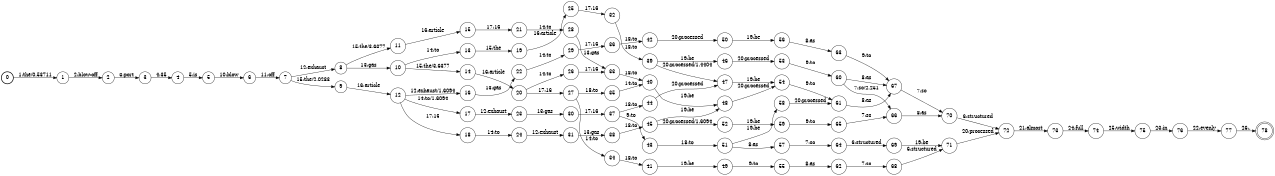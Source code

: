 digraph FST {
rankdir = LR;
size = "8.5,11";
label = "";
center = 1;
orientation = Portrait;
ranksep = "0.4";
nodesep = "0.25";
0 [label = "0", shape = circle, style = bold, fontsize = 14]
	0 -> 1 [label = "1:the/0.53711", fontsize = 14];
1 [label = "1", shape = circle, style = solid, fontsize = 14]
	1 -> 2 [label = "2:blow-off", fontsize = 14];
2 [label = "2", shape = circle, style = solid, fontsize = 14]
	2 -> 3 [label = "3:port", fontsize = 14];
3 [label = "3", shape = circle, style = solid, fontsize = 14]
	3 -> 4 [label = "4:35", fontsize = 14];
4 [label = "4", shape = circle, style = solid, fontsize = 14]
	4 -> 5 [label = "5:is", fontsize = 14];
5 [label = "5", shape = circle, style = solid, fontsize = 14]
	5 -> 6 [label = "10:blow", fontsize = 14];
6 [label = "6", shape = circle, style = solid, fontsize = 14]
	6 -> 7 [label = "11:off", fontsize = 14];
7 [label = "7", shape = circle, style = solid, fontsize = 14]
	7 -> 9 [label = "15:the/2.0283", fontsize = 14];
	7 -> 8 [label = "12:exhaust", fontsize = 14];
8 [label = "8", shape = circle, style = solid, fontsize = 14]
	8 -> 11 [label = "15:the/3.6377", fontsize = 14];
	8 -> 10 [label = "13:gas", fontsize = 14];
9 [label = "9", shape = circle, style = solid, fontsize = 14]
	9 -> 12 [label = "16:article", fontsize = 14];
10 [label = "10", shape = circle, style = solid, fontsize = 14]
	10 -> 14 [label = "15:the/3.6377", fontsize = 14];
	10 -> 13 [label = "14:to", fontsize = 14];
11 [label = "11", shape = circle, style = solid, fontsize = 14]
	11 -> 15 [label = "16:article", fontsize = 14];
12 [label = "12", shape = circle, style = solid, fontsize = 14]
	12 -> 16 [label = "12:exhaust/1.6094", fontsize = 14];
	12 -> 17 [label = "14:to/1.6094", fontsize = 14];
	12 -> 18 [label = "17:16", fontsize = 14];
13 [label = "13", shape = circle, style = solid, fontsize = 14]
	13 -> 19 [label = "15:the", fontsize = 14];
14 [label = "14", shape = circle, style = solid, fontsize = 14]
	14 -> 20 [label = "16:article", fontsize = 14];
15 [label = "15", shape = circle, style = solid, fontsize = 14]
	15 -> 21 [label = "17:16", fontsize = 14];
16 [label = "16", shape = circle, style = solid, fontsize = 14]
	16 -> 22 [label = "13:gas", fontsize = 14];
17 [label = "17", shape = circle, style = solid, fontsize = 14]
	17 -> 23 [label = "12:exhaust", fontsize = 14];
18 [label = "18", shape = circle, style = solid, fontsize = 14]
	18 -> 24 [label = "14:to", fontsize = 14];
19 [label = "19", shape = circle, style = solid, fontsize = 14]
	19 -> 25 [label = "16:article", fontsize = 14];
20 [label = "20", shape = circle, style = solid, fontsize = 14]
	20 -> 26 [label = "14:to", fontsize = 14];
	20 -> 27 [label = "17:16", fontsize = 14];
21 [label = "21", shape = circle, style = solid, fontsize = 14]
	21 -> 28 [label = "14:to", fontsize = 14];
22 [label = "22", shape = circle, style = solid, fontsize = 14]
	22 -> 29 [label = "14:to", fontsize = 14];
23 [label = "23", shape = circle, style = solid, fontsize = 14]
	23 -> 30 [label = "13:gas", fontsize = 14];
24 [label = "24", shape = circle, style = solid, fontsize = 14]
	24 -> 31 [label = "12:exhaust", fontsize = 14];
25 [label = "25", shape = circle, style = solid, fontsize = 14]
	25 -> 32 [label = "17:16", fontsize = 14];
26 [label = "26", shape = circle, style = solid, fontsize = 14]
	26 -> 33 [label = "17:16", fontsize = 14];
27 [label = "27", shape = circle, style = solid, fontsize = 14]
	27 -> 34 [label = "14:to", fontsize = 14];
	27 -> 35 [label = "18:to", fontsize = 14];
28 [label = "28", shape = circle, style = solid, fontsize = 14]
	28 -> 33 [label = "13:gas", fontsize = 14];
29 [label = "29", shape = circle, style = solid, fontsize = 14]
	29 -> 36 [label = "17:16", fontsize = 14];
30 [label = "30", shape = circle, style = solid, fontsize = 14]
	30 -> 37 [label = "17:16", fontsize = 14];
31 [label = "31", shape = circle, style = solid, fontsize = 14]
	31 -> 38 [label = "13:gas", fontsize = 14];
32 [label = "32", shape = circle, style = solid, fontsize = 14]
	32 -> 39 [label = "18:to", fontsize = 14];
33 [label = "33", shape = circle, style = solid, fontsize = 14]
	33 -> 40 [label = "18:to", fontsize = 14];
34 [label = "34", shape = circle, style = solid, fontsize = 14]
	34 -> 41 [label = "18:to", fontsize = 14];
35 [label = "35", shape = circle, style = solid, fontsize = 14]
	35 -> 40 [label = "14:to", fontsize = 14];
36 [label = "36", shape = circle, style = solid, fontsize = 14]
	36 -> 42 [label = "18:to", fontsize = 14];
37 [label = "37", shape = circle, style = solid, fontsize = 14]
	37 -> 43 [label = "9:to", fontsize = 14];
	37 -> 44 [label = "18:to", fontsize = 14];
38 [label = "38", shape = circle, style = solid, fontsize = 14]
	38 -> 45 [label = "18:to", fontsize = 14];
39 [label = "39", shape = circle, style = solid, fontsize = 14]
	39 -> 46 [label = "19:be", fontsize = 14];
	39 -> 47 [label = "20:processed/1.4404", fontsize = 14];
40 [label = "40", shape = circle, style = solid, fontsize = 14]
	40 -> 48 [label = "19:be", fontsize = 14];
41 [label = "41", shape = circle, style = solid, fontsize = 14]
	41 -> 49 [label = "19:be", fontsize = 14];
42 [label = "42", shape = circle, style = solid, fontsize = 14]
	42 -> 50 [label = "20:processed", fontsize = 14];
43 [label = "43", shape = circle, style = solid, fontsize = 14]
	43 -> 51 [label = "18:to", fontsize = 14];
44 [label = "44", shape = circle, style = solid, fontsize = 14]
	44 -> 47 [label = "20:processed", fontsize = 14];
45 [label = "45", shape = circle, style = solid, fontsize = 14]
	45 -> 48 [label = "19:be", fontsize = 14];
	45 -> 52 [label = "20:processed/1.6094", fontsize = 14];
46 [label = "46", shape = circle, style = solid, fontsize = 14]
	46 -> 53 [label = "20:processed", fontsize = 14];
47 [label = "47", shape = circle, style = solid, fontsize = 14]
	47 -> 54 [label = "19:be", fontsize = 14];
48 [label = "48", shape = circle, style = solid, fontsize = 14]
	48 -> 54 [label = "20:processed", fontsize = 14];
49 [label = "49", shape = circle, style = solid, fontsize = 14]
	49 -> 55 [label = "9:to", fontsize = 14];
50 [label = "50", shape = circle, style = solid, fontsize = 14]
	50 -> 56 [label = "19:be", fontsize = 14];
51 [label = "51", shape = circle, style = solid, fontsize = 14]
	51 -> 57 [label = "8:as", fontsize = 14];
	51 -> 58 [label = "19:be", fontsize = 14];
52 [label = "52", shape = circle, style = solid, fontsize = 14]
	52 -> 59 [label = "19:be", fontsize = 14];
53 [label = "53", shape = circle, style = solid, fontsize = 14]
	53 -> 60 [label = "9:to", fontsize = 14];
54 [label = "54", shape = circle, style = solid, fontsize = 14]
	54 -> 61 [label = "9:to", fontsize = 14];
55 [label = "55", shape = circle, style = solid, fontsize = 14]
	55 -> 62 [label = "8:as", fontsize = 14];
56 [label = "56", shape = circle, style = solid, fontsize = 14]
	56 -> 63 [label = "8:as", fontsize = 14];
57 [label = "57", shape = circle, style = solid, fontsize = 14]
	57 -> 64 [label = "7:so", fontsize = 14];
58 [label = "58", shape = circle, style = solid, fontsize = 14]
	58 -> 61 [label = "20:processed", fontsize = 14];
59 [label = "59", shape = circle, style = solid, fontsize = 14]
	59 -> 65 [label = "9:to", fontsize = 14];
60 [label = "60", shape = circle, style = solid, fontsize = 14]
	60 -> 66 [label = "7:so/2.251", fontsize = 14];
	60 -> 67 [label = "8:as", fontsize = 14];
61 [label = "61", shape = circle, style = solid, fontsize = 14]
	61 -> 67 [label = "8:as", fontsize = 14];
62 [label = "62", shape = circle, style = solid, fontsize = 14]
	62 -> 68 [label = "7:so", fontsize = 14];
63 [label = "63", shape = circle, style = solid, fontsize = 14]
	63 -> 67 [label = "9:to", fontsize = 14];
64 [label = "64", shape = circle, style = solid, fontsize = 14]
	64 -> 69 [label = "6:structured", fontsize = 14];
65 [label = "65", shape = circle, style = solid, fontsize = 14]
	65 -> 66 [label = "7:so", fontsize = 14];
66 [label = "66", shape = circle, style = solid, fontsize = 14]
	66 -> 70 [label = "8:as", fontsize = 14];
67 [label = "67", shape = circle, style = solid, fontsize = 14]
	67 -> 70 [label = "7:so", fontsize = 14];
68 [label = "68", shape = circle, style = solid, fontsize = 14]
	68 -> 71 [label = "6:structured", fontsize = 14];
69 [label = "69", shape = circle, style = solid, fontsize = 14]
	69 -> 71 [label = "19:be", fontsize = 14];
70 [label = "70", shape = circle, style = solid, fontsize = 14]
	70 -> 72 [label = "6:structured", fontsize = 14];
71 [label = "71", shape = circle, style = solid, fontsize = 14]
	71 -> 72 [label = "20:processed", fontsize = 14];
72 [label = "72", shape = circle, style = solid, fontsize = 14]
	72 -> 73 [label = "21:almost", fontsize = 14];
73 [label = "73", shape = circle, style = solid, fontsize = 14]
	73 -> 74 [label = "24:full", fontsize = 14];
74 [label = "74", shape = circle, style = solid, fontsize = 14]
	74 -> 75 [label = "25:width", fontsize = 14];
75 [label = "75", shape = circle, style = solid, fontsize = 14]
	75 -> 76 [label = "23:in", fontsize = 14];
76 [label = "76", shape = circle, style = solid, fontsize = 14]
	76 -> 77 [label = "22:evenly", fontsize = 14];
77 [label = "77", shape = circle, style = solid, fontsize = 14]
	77 -> 78 [label = "26:.", fontsize = 14];
78 [label = "78", shape = doublecircle, style = solid, fontsize = 14]
}
